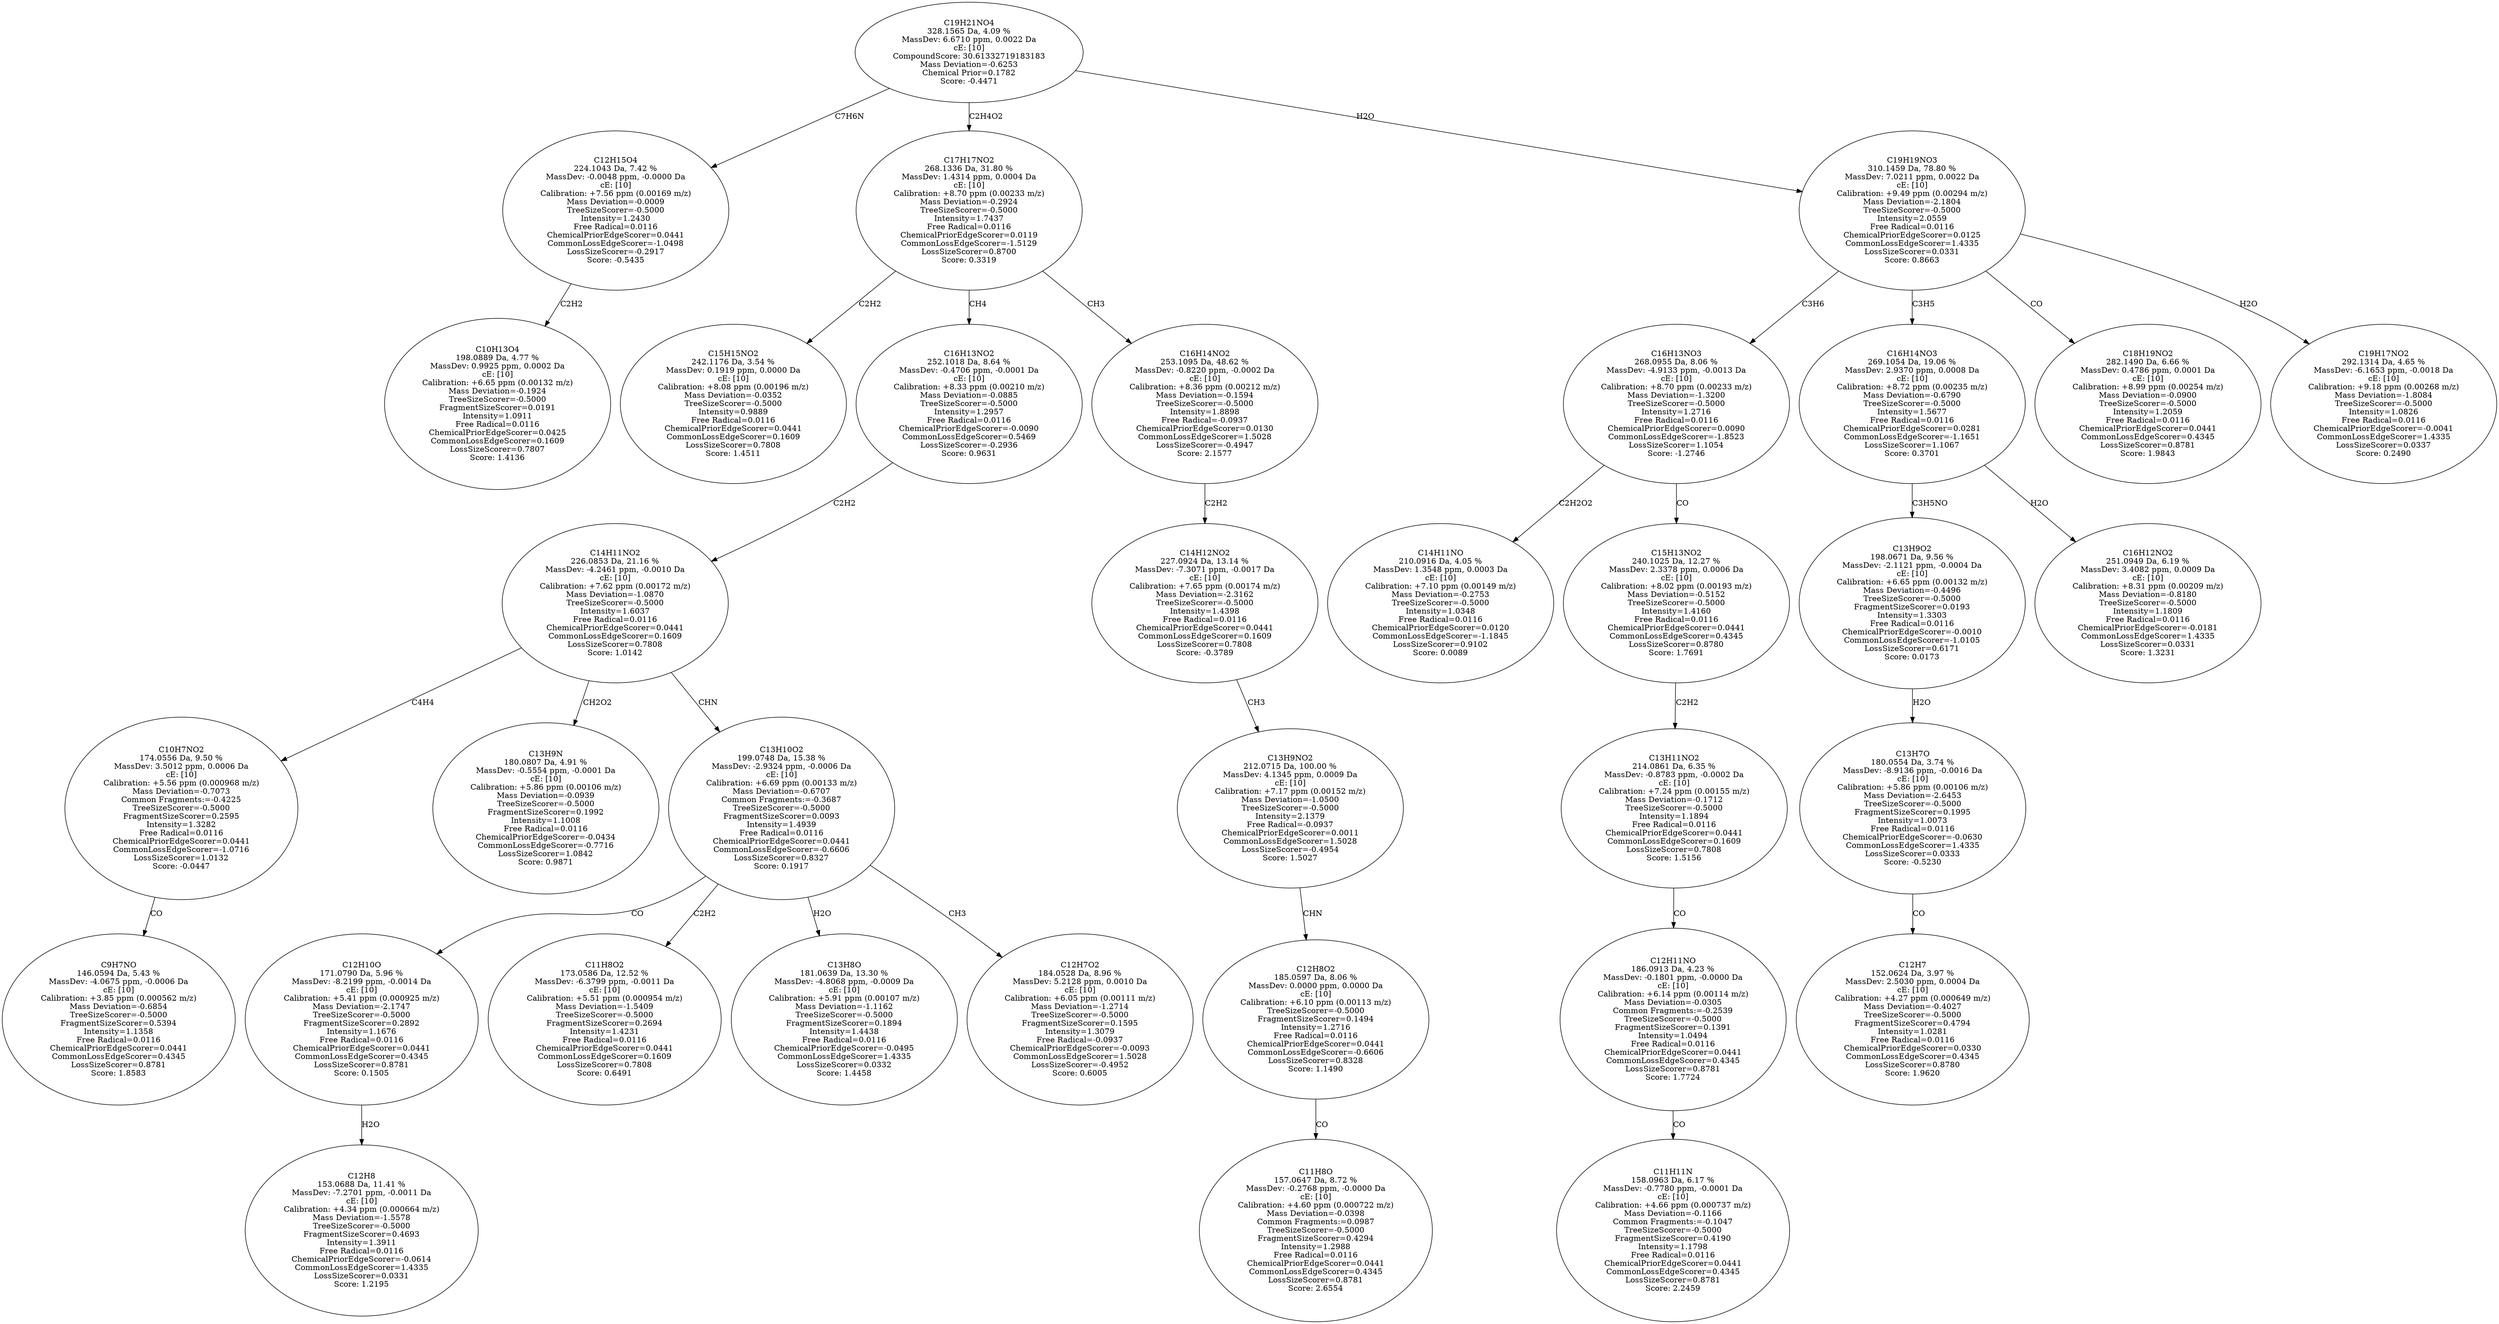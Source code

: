 strict digraph {
v1 [label="C10H13O4\n198.0889 Da, 4.77 %\nMassDev: 0.9925 ppm, 0.0002 Da\ncE: [10]\nCalibration: +6.65 ppm (0.00132 m/z)\nMass Deviation=-0.1924\nTreeSizeScorer=-0.5000\nFragmentSizeScorer=0.0191\nIntensity=1.0911\nFree Radical=0.0116\nChemicalPriorEdgeScorer=0.0425\nCommonLossEdgeScorer=0.1609\nLossSizeScorer=0.7807\nScore: 1.4136"];
v2 [label="C12H15O4\n224.1043 Da, 7.42 %\nMassDev: -0.0048 ppm, -0.0000 Da\ncE: [10]\nCalibration: +7.56 ppm (0.00169 m/z)\nMass Deviation=-0.0009\nTreeSizeScorer=-0.5000\nIntensity=1.2430\nFree Radical=0.0116\nChemicalPriorEdgeScorer=0.0441\nCommonLossEdgeScorer=-1.0498\nLossSizeScorer=-0.2917\nScore: -0.5435"];
v3 [label="C15H15NO2\n242.1176 Da, 3.54 %\nMassDev: 0.1919 ppm, 0.0000 Da\ncE: [10]\nCalibration: +8.08 ppm (0.00196 m/z)\nMass Deviation=-0.0352\nTreeSizeScorer=-0.5000\nIntensity=0.9889\nFree Radical=0.0116\nChemicalPriorEdgeScorer=0.0441\nCommonLossEdgeScorer=0.1609\nLossSizeScorer=0.7808\nScore: 1.4511"];
v4 [label="C9H7NO\n146.0594 Da, 5.43 %\nMassDev: -4.0675 ppm, -0.0006 Da\ncE: [10]\nCalibration: +3.85 ppm (0.000562 m/z)\nMass Deviation=-0.6854\nTreeSizeScorer=-0.5000\nFragmentSizeScorer=0.5394\nIntensity=1.1358\nFree Radical=0.0116\nChemicalPriorEdgeScorer=0.0441\nCommonLossEdgeScorer=0.4345\nLossSizeScorer=0.8781\nScore: 1.8583"];
v5 [label="C10H7NO2\n174.0556 Da, 9.50 %\nMassDev: 3.5012 ppm, 0.0006 Da\ncE: [10]\nCalibration: +5.56 ppm (0.000968 m/z)\nMass Deviation=-0.7073\nCommon Fragments:=-0.4225\nTreeSizeScorer=-0.5000\nFragmentSizeScorer=0.2595\nIntensity=1.3282\nFree Radical=0.0116\nChemicalPriorEdgeScorer=0.0441\nCommonLossEdgeScorer=-1.0716\nLossSizeScorer=1.0132\nScore: -0.0447"];
v6 [label="C13H9N\n180.0807 Da, 4.91 %\nMassDev: -0.5554 ppm, -0.0001 Da\ncE: [10]\nCalibration: +5.86 ppm (0.00106 m/z)\nMass Deviation=-0.0939\nTreeSizeScorer=-0.5000\nFragmentSizeScorer=0.1992\nIntensity=1.1008\nFree Radical=0.0116\nChemicalPriorEdgeScorer=-0.0434\nCommonLossEdgeScorer=-0.7716\nLossSizeScorer=1.0842\nScore: 0.9871"];
v7 [label="C12H8\n153.0688 Da, 11.41 %\nMassDev: -7.2701 ppm, -0.0011 Da\ncE: [10]\nCalibration: +4.34 ppm (0.000664 m/z)\nMass Deviation=-1.5578\nTreeSizeScorer=-0.5000\nFragmentSizeScorer=0.4693\nIntensity=1.3911\nFree Radical=0.0116\nChemicalPriorEdgeScorer=-0.0614\nCommonLossEdgeScorer=1.4335\nLossSizeScorer=0.0331\nScore: 1.2195"];
v8 [label="C12H10O\n171.0790 Da, 5.96 %\nMassDev: -8.2199 ppm, -0.0014 Da\ncE: [10]\nCalibration: +5.41 ppm (0.000925 m/z)\nMass Deviation=-2.1747\nTreeSizeScorer=-0.5000\nFragmentSizeScorer=0.2892\nIntensity=1.1676\nFree Radical=0.0116\nChemicalPriorEdgeScorer=0.0441\nCommonLossEdgeScorer=0.4345\nLossSizeScorer=0.8781\nScore: 0.1505"];
v9 [label="C11H8O2\n173.0586 Da, 12.52 %\nMassDev: -6.3799 ppm, -0.0011 Da\ncE: [10]\nCalibration: +5.51 ppm (0.000954 m/z)\nMass Deviation=-1.5409\nTreeSizeScorer=-0.5000\nFragmentSizeScorer=0.2694\nIntensity=1.4231\nFree Radical=0.0116\nChemicalPriorEdgeScorer=0.0441\nCommonLossEdgeScorer=0.1609\nLossSizeScorer=0.7808\nScore: 0.6491"];
v10 [label="C13H8O\n181.0639 Da, 13.30 %\nMassDev: -4.8068 ppm, -0.0009 Da\ncE: [10]\nCalibration: +5.91 ppm (0.00107 m/z)\nMass Deviation=-1.1162\nTreeSizeScorer=-0.5000\nFragmentSizeScorer=0.1894\nIntensity=1.4438\nFree Radical=0.0116\nChemicalPriorEdgeScorer=-0.0495\nCommonLossEdgeScorer=1.4335\nLossSizeScorer=0.0332\nScore: 1.4458"];
v11 [label="C12H7O2\n184.0528 Da, 8.96 %\nMassDev: 5.2128 ppm, 0.0010 Da\ncE: [10]\nCalibration: +6.05 ppm (0.00111 m/z)\nMass Deviation=-1.2714\nTreeSizeScorer=-0.5000\nFragmentSizeScorer=0.1595\nIntensity=1.3079\nFree Radical=-0.0937\nChemicalPriorEdgeScorer=-0.0093\nCommonLossEdgeScorer=1.5028\nLossSizeScorer=-0.4952\nScore: 0.6005"];
v12 [label="C13H10O2\n199.0748 Da, 15.38 %\nMassDev: -2.9324 ppm, -0.0006 Da\ncE: [10]\nCalibration: +6.69 ppm (0.00133 m/z)\nMass Deviation=-0.6707\nCommon Fragments:=-0.3687\nTreeSizeScorer=-0.5000\nFragmentSizeScorer=0.0093\nIntensity=1.4939\nFree Radical=0.0116\nChemicalPriorEdgeScorer=0.0441\nCommonLossEdgeScorer=-0.6606\nLossSizeScorer=0.8327\nScore: 0.1917"];
v13 [label="C14H11NO2\n226.0853 Da, 21.16 %\nMassDev: -4.2461 ppm, -0.0010 Da\ncE: [10]\nCalibration: +7.62 ppm (0.00172 m/z)\nMass Deviation=-1.0870\nTreeSizeScorer=-0.5000\nIntensity=1.6037\nFree Radical=0.0116\nChemicalPriorEdgeScorer=0.0441\nCommonLossEdgeScorer=0.1609\nLossSizeScorer=0.7808\nScore: 1.0142"];
v14 [label="C16H13NO2\n252.1018 Da, 8.64 %\nMassDev: -0.4706 ppm, -0.0001 Da\ncE: [10]\nCalibration: +8.33 ppm (0.00210 m/z)\nMass Deviation=-0.0885\nTreeSizeScorer=-0.5000\nIntensity=1.2957\nFree Radical=0.0116\nChemicalPriorEdgeScorer=-0.0090\nCommonLossEdgeScorer=0.5469\nLossSizeScorer=-0.2936\nScore: 0.9631"];
v15 [label="C11H8O\n157.0647 Da, 8.72 %\nMassDev: -0.2768 ppm, -0.0000 Da\ncE: [10]\nCalibration: +4.60 ppm (0.000722 m/z)\nMass Deviation=-0.0398\nCommon Fragments:=0.0987\nTreeSizeScorer=-0.5000\nFragmentSizeScorer=0.4294\nIntensity=1.2988\nFree Radical=0.0116\nChemicalPriorEdgeScorer=0.0441\nCommonLossEdgeScorer=0.4345\nLossSizeScorer=0.8781\nScore: 2.6554"];
v16 [label="C12H8O2\n185.0597 Da, 8.06 %\nMassDev: 0.0000 ppm, 0.0000 Da\ncE: [10]\nCalibration: +6.10 ppm (0.00113 m/z)\nTreeSizeScorer=-0.5000\nFragmentSizeScorer=0.1494\nIntensity=1.2716\nFree Radical=0.0116\nChemicalPriorEdgeScorer=0.0441\nCommonLossEdgeScorer=-0.6606\nLossSizeScorer=0.8328\nScore: 1.1490"];
v17 [label="C13H9NO2\n212.0715 Da, 100.00 %\nMassDev: 4.1345 ppm, 0.0009 Da\ncE: [10]\nCalibration: +7.17 ppm (0.00152 m/z)\nMass Deviation=-1.0500\nTreeSizeScorer=-0.5000\nIntensity=2.1379\nFree Radical=-0.0937\nChemicalPriorEdgeScorer=0.0011\nCommonLossEdgeScorer=1.5028\nLossSizeScorer=-0.4954\nScore: 1.5027"];
v18 [label="C14H12NO2\n227.0924 Da, 13.14 %\nMassDev: -7.3071 ppm, -0.0017 Da\ncE: [10]\nCalibration: +7.65 ppm (0.00174 m/z)\nMass Deviation=-2.3162\nTreeSizeScorer=-0.5000\nIntensity=1.4398\nFree Radical=0.0116\nChemicalPriorEdgeScorer=0.0441\nCommonLossEdgeScorer=0.1609\nLossSizeScorer=0.7808\nScore: -0.3789"];
v19 [label="C16H14NO2\n253.1095 Da, 48.62 %\nMassDev: -0.8220 ppm, -0.0002 Da\ncE: [10]\nCalibration: +8.36 ppm (0.00212 m/z)\nMass Deviation=-0.1594\nTreeSizeScorer=-0.5000\nIntensity=1.8898\nFree Radical=-0.0937\nChemicalPriorEdgeScorer=0.0130\nCommonLossEdgeScorer=1.5028\nLossSizeScorer=-0.4947\nScore: 2.1577"];
v20 [label="C17H17NO2\n268.1336 Da, 31.80 %\nMassDev: 1.4314 ppm, 0.0004 Da\ncE: [10]\nCalibration: +8.70 ppm (0.00233 m/z)\nMass Deviation=-0.2924\nTreeSizeScorer=-0.5000\nIntensity=1.7437\nFree Radical=0.0116\nChemicalPriorEdgeScorer=0.0119\nCommonLossEdgeScorer=-1.5129\nLossSizeScorer=0.8700\nScore: 0.3319"];
v21 [label="C14H11NO\n210.0916 Da, 4.05 %\nMassDev: 1.3548 ppm, 0.0003 Da\ncE: [10]\nCalibration: +7.10 ppm (0.00149 m/z)\nMass Deviation=-0.2753\nTreeSizeScorer=-0.5000\nIntensity=1.0348\nFree Radical=0.0116\nChemicalPriorEdgeScorer=0.0120\nCommonLossEdgeScorer=-1.1845\nLossSizeScorer=0.9102\nScore: 0.0089"];
v22 [label="C11H11N\n158.0963 Da, 6.17 %\nMassDev: -0.7780 ppm, -0.0001 Da\ncE: [10]\nCalibration: +4.66 ppm (0.000737 m/z)\nMass Deviation=-0.1166\nCommon Fragments:=-0.1047\nTreeSizeScorer=-0.5000\nFragmentSizeScorer=0.4190\nIntensity=1.1798\nFree Radical=0.0116\nChemicalPriorEdgeScorer=0.0441\nCommonLossEdgeScorer=0.4345\nLossSizeScorer=0.8781\nScore: 2.2459"];
v23 [label="C12H11NO\n186.0913 Da, 4.23 %\nMassDev: -0.1801 ppm, -0.0000 Da\ncE: [10]\nCalibration: +6.14 ppm (0.00114 m/z)\nMass Deviation=-0.0305\nCommon Fragments:=-0.2539\nTreeSizeScorer=-0.5000\nFragmentSizeScorer=0.1391\nIntensity=1.0494\nFree Radical=0.0116\nChemicalPriorEdgeScorer=0.0441\nCommonLossEdgeScorer=0.4345\nLossSizeScorer=0.8781\nScore: 1.7724"];
v24 [label="C13H11NO2\n214.0861 Da, 6.35 %\nMassDev: -0.8783 ppm, -0.0002 Da\ncE: [10]\nCalibration: +7.24 ppm (0.00155 m/z)\nMass Deviation=-0.1712\nTreeSizeScorer=-0.5000\nIntensity=1.1894\nFree Radical=0.0116\nChemicalPriorEdgeScorer=0.0441\nCommonLossEdgeScorer=0.1609\nLossSizeScorer=0.7808\nScore: 1.5156"];
v25 [label="C15H13NO2\n240.1025 Da, 12.27 %\nMassDev: 2.3378 ppm, 0.0006 Da\ncE: [10]\nCalibration: +8.02 ppm (0.00193 m/z)\nMass Deviation=-0.5152\nTreeSizeScorer=-0.5000\nIntensity=1.4160\nFree Radical=0.0116\nChemicalPriorEdgeScorer=0.0441\nCommonLossEdgeScorer=0.4345\nLossSizeScorer=0.8780\nScore: 1.7691"];
v26 [label="C16H13NO3\n268.0955 Da, 8.06 %\nMassDev: -4.9133 ppm, -0.0013 Da\ncE: [10]\nCalibration: +8.70 ppm (0.00233 m/z)\nMass Deviation=-1.3200\nTreeSizeScorer=-0.5000\nIntensity=1.2716\nFree Radical=0.0116\nChemicalPriorEdgeScorer=0.0090\nCommonLossEdgeScorer=-1.8523\nLossSizeScorer=1.1054\nScore: -1.2746"];
v27 [label="C12H7\n152.0624 Da, 3.97 %\nMassDev: 2.5030 ppm, 0.0004 Da\ncE: [10]\nCalibration: +4.27 ppm (0.000649 m/z)\nMass Deviation=-0.4027\nTreeSizeScorer=-0.5000\nFragmentSizeScorer=0.4794\nIntensity=1.0281\nFree Radical=0.0116\nChemicalPriorEdgeScorer=0.0330\nCommonLossEdgeScorer=0.4345\nLossSizeScorer=0.8780\nScore: 1.9620"];
v28 [label="C13H7O\n180.0554 Da, 3.74 %\nMassDev: -8.9136 ppm, -0.0016 Da\ncE: [10]\nCalibration: +5.86 ppm (0.00106 m/z)\nMass Deviation=-2.6453\nTreeSizeScorer=-0.5000\nFragmentSizeScorer=0.1995\nIntensity=1.0073\nFree Radical=0.0116\nChemicalPriorEdgeScorer=-0.0630\nCommonLossEdgeScorer=1.4335\nLossSizeScorer=0.0333\nScore: -0.5230"];
v29 [label="C13H9O2\n198.0671 Da, 9.56 %\nMassDev: -2.1121 ppm, -0.0004 Da\ncE: [10]\nCalibration: +6.65 ppm (0.00132 m/z)\nMass Deviation=-0.4496\nTreeSizeScorer=-0.5000\nFragmentSizeScorer=0.0193\nIntensity=1.3303\nFree Radical=0.0116\nChemicalPriorEdgeScorer=-0.0010\nCommonLossEdgeScorer=-1.0105\nLossSizeScorer=0.6171\nScore: 0.0173"];
v30 [label="C16H12NO2\n251.0949 Da, 6.19 %\nMassDev: 3.4082 ppm, 0.0009 Da\ncE: [10]\nCalibration: +8.31 ppm (0.00209 m/z)\nMass Deviation=-0.8180\nTreeSizeScorer=-0.5000\nIntensity=1.1809\nFree Radical=0.0116\nChemicalPriorEdgeScorer=-0.0181\nCommonLossEdgeScorer=1.4335\nLossSizeScorer=0.0331\nScore: 1.3231"];
v31 [label="C16H14NO3\n269.1054 Da, 19.06 %\nMassDev: 2.9370 ppm, 0.0008 Da\ncE: [10]\nCalibration: +8.72 ppm (0.00235 m/z)\nMass Deviation=-0.6790\nTreeSizeScorer=-0.5000\nIntensity=1.5677\nFree Radical=0.0116\nChemicalPriorEdgeScorer=0.0281\nCommonLossEdgeScorer=-1.1651\nLossSizeScorer=1.1067\nScore: 0.3701"];
v32 [label="C18H19NO2\n282.1490 Da, 6.66 %\nMassDev: 0.4786 ppm, 0.0001 Da\ncE: [10]\nCalibration: +8.99 ppm (0.00254 m/z)\nMass Deviation=-0.0900\nTreeSizeScorer=-0.5000\nIntensity=1.2059\nFree Radical=0.0116\nChemicalPriorEdgeScorer=0.0441\nCommonLossEdgeScorer=0.4345\nLossSizeScorer=0.8781\nScore: 1.9843"];
v33 [label="C19H17NO2\n292.1314 Da, 4.65 %\nMassDev: -6.1653 ppm, -0.0018 Da\ncE: [10]\nCalibration: +9.18 ppm (0.00268 m/z)\nMass Deviation=-1.8084\nTreeSizeScorer=-0.5000\nIntensity=1.0826\nFree Radical=0.0116\nChemicalPriorEdgeScorer=-0.0041\nCommonLossEdgeScorer=1.4335\nLossSizeScorer=0.0337\nScore: 0.2490"];
v34 [label="C19H19NO3\n310.1459 Da, 78.80 %\nMassDev: 7.0211 ppm, 0.0022 Da\ncE: [10]\nCalibration: +9.49 ppm (0.00294 m/z)\nMass Deviation=-2.1804\nTreeSizeScorer=-0.5000\nIntensity=2.0559\nFree Radical=0.0116\nChemicalPriorEdgeScorer=0.0125\nCommonLossEdgeScorer=1.4335\nLossSizeScorer=0.0331\nScore: 0.8663"];
v35 [label="C19H21NO4\n328.1565 Da, 4.09 %\nMassDev: 6.6710 ppm, 0.0022 Da\ncE: [10]\nCompoundScore: 30.61332719183183\nMass Deviation=-0.6253\nChemical Prior=0.1782\nScore: -0.4471"];
v2 -> v1 [label="C2H2"];
v35 -> v2 [label="C7H6N"];
v20 -> v3 [label="C2H2"];
v5 -> v4 [label="CO"];
v13 -> v5 [label="C4H4"];
v13 -> v6 [label="CH2O2"];
v8 -> v7 [label="H2O"];
v12 -> v8 [label="CO"];
v12 -> v9 [label="C2H2"];
v12 -> v10 [label="H2O"];
v12 -> v11 [label="CH3"];
v13 -> v12 [label="CHN"];
v14 -> v13 [label="C2H2"];
v20 -> v14 [label="CH4"];
v16 -> v15 [label="CO"];
v17 -> v16 [label="CHN"];
v18 -> v17 [label="CH3"];
v19 -> v18 [label="C2H2"];
v20 -> v19 [label="CH3"];
v35 -> v20 [label="C2H4O2"];
v26 -> v21 [label="C2H2O2"];
v23 -> v22 [label="CO"];
v24 -> v23 [label="CO"];
v25 -> v24 [label="C2H2"];
v26 -> v25 [label="CO"];
v34 -> v26 [label="C3H6"];
v28 -> v27 [label="CO"];
v29 -> v28 [label="H2O"];
v31 -> v29 [label="C3H5NO"];
v31 -> v30 [label="H2O"];
v34 -> v31 [label="C3H5"];
v34 -> v32 [label="CO"];
v34 -> v33 [label="H2O"];
v35 -> v34 [label="H2O"];
}